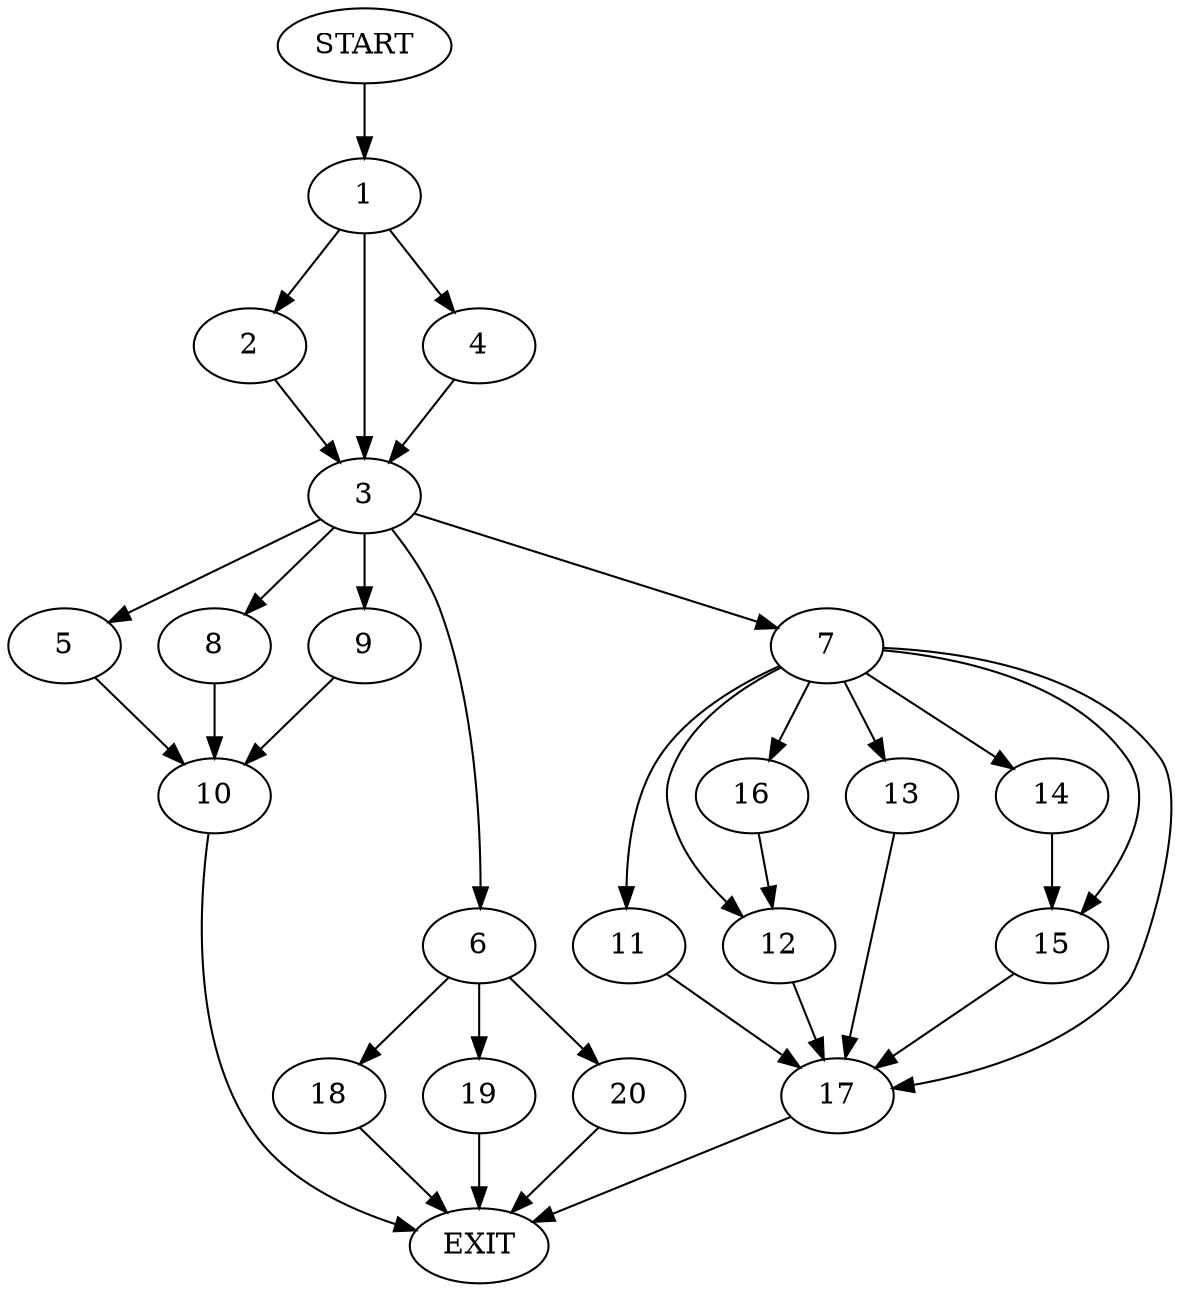 digraph {
0 [label="START"]
21 [label="EXIT"]
0 -> 1
1 -> 2
1 -> 3
1 -> 4
2 -> 3
3 -> 5
3 -> 6
3 -> 7
3 -> 8
3 -> 9
4 -> 3
8 -> 10
5 -> 10
7 -> 11
7 -> 12
7 -> 13
7 -> 14
7 -> 15
7 -> 16
7 -> 17
9 -> 10
6 -> 18
6 -> 19
6 -> 20
10 -> 21
18 -> 21
19 -> 21
20 -> 21
13 -> 17
17 -> 21
14 -> 15
15 -> 17
12 -> 17
16 -> 12
11 -> 17
}
